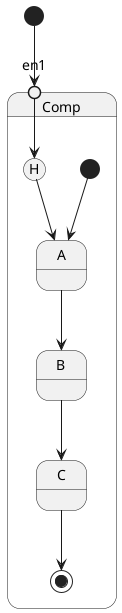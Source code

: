 {
  "sha1": "nnob2zrkegxaxxgwkynabo5l3vd2t8j",
  "insertion": {
    "when": "2024-10-24T17:58:48.255Z",
    "url": "https://forum.plantuml.net/1665/history-pseudostate",
    "user": "The-Lum"
  }
}
@startuml
state Comp {
    state en1 <<entrypoint>>
    [*] --> A
    A --> B
    B --> C
    C --> [*]
    en1 --> [H]
    [H] --> A
}
[*] --> en1
@enduml
